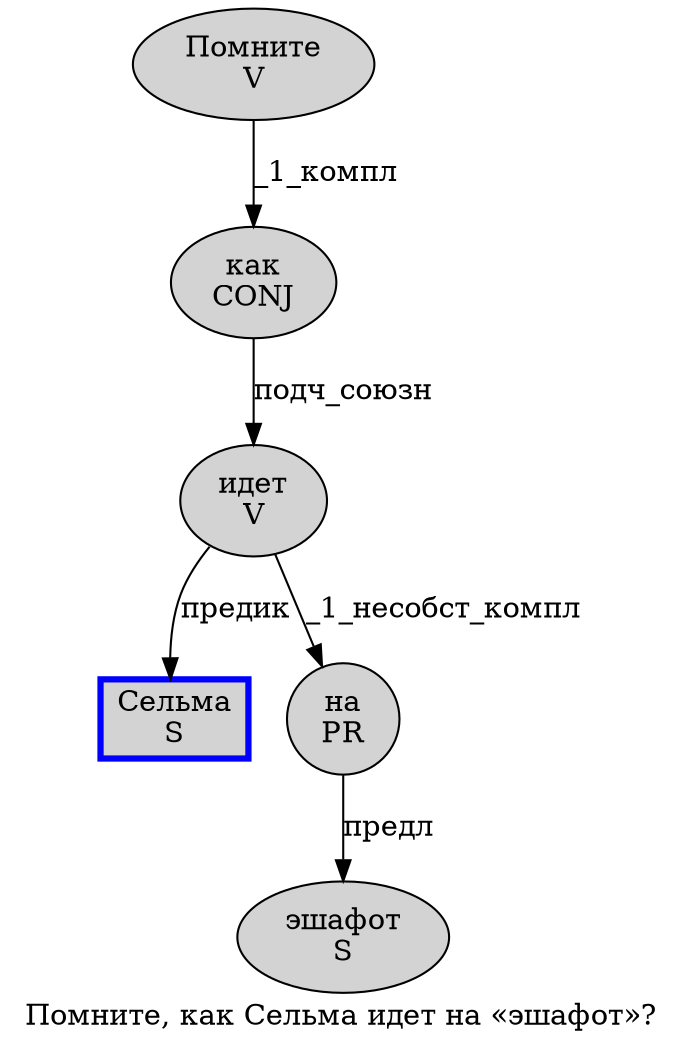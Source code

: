 digraph SENTENCE_1749 {
	graph [label="Помните, как Сельма идет на «эшафот»?"]
	node [style=filled]
		0 [label="Помните
V" color="" fillcolor=lightgray penwidth=1 shape=ellipse]
		2 [label="как
CONJ" color="" fillcolor=lightgray penwidth=1 shape=ellipse]
		3 [label="Сельма
S" color=blue fillcolor=lightgray penwidth=3 shape=box]
		4 [label="идет
V" color="" fillcolor=lightgray penwidth=1 shape=ellipse]
		5 [label="на
PR" color="" fillcolor=lightgray penwidth=1 shape=ellipse]
		7 [label="эшафот
S" color="" fillcolor=lightgray penwidth=1 shape=ellipse]
			0 -> 2 [label="_1_компл"]
			5 -> 7 [label="предл"]
			4 -> 3 [label="предик"]
			4 -> 5 [label="_1_несобст_компл"]
			2 -> 4 [label="подч_союзн"]
}